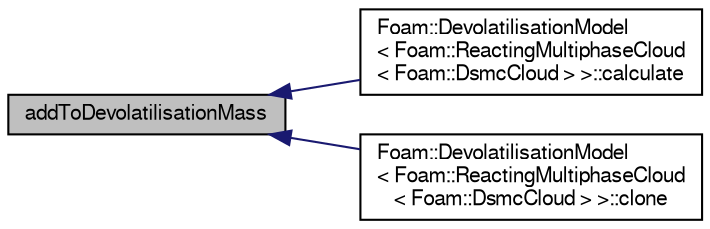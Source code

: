 digraph "addToDevolatilisationMass"
{
  bgcolor="transparent";
  edge [fontname="FreeSans",fontsize="10",labelfontname="FreeSans",labelfontsize="10"];
  node [fontname="FreeSans",fontsize="10",shape=record];
  rankdir="LR";
  Node23 [label="addToDevolatilisationMass",height=0.2,width=0.4,color="black", fillcolor="grey75", style="filled", fontcolor="black"];
  Node23 -> Node24 [dir="back",color="midnightblue",fontsize="10",style="solid",fontname="FreeSans"];
  Node24 [label="Foam::DevolatilisationModel\l\< Foam::ReactingMultiphaseCloud\l\< Foam::DsmcCloud \> \>::calculate",height=0.2,width=0.4,color="black",URL="$a23818.html#aad5735285e9799d56a1158870aab978f",tooltip="Update model. "];
  Node23 -> Node25 [dir="back",color="midnightblue",fontsize="10",style="solid",fontname="FreeSans"];
  Node25 [label="Foam::DevolatilisationModel\l\< Foam::ReactingMultiphaseCloud\l\< Foam::DsmcCloud \> \>::clone",height=0.2,width=0.4,color="black",URL="$a23818.html#a5444726b464e459eb61adecc68a8b367",tooltip="Construct and return a clone. "];
}
